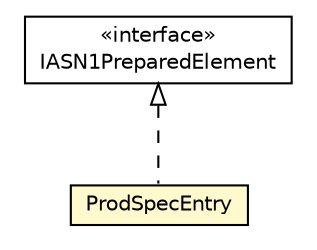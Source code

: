 #!/usr/local/bin/dot
#
# Class diagram 
# Generated by UMLGraph version R5_6-24-gf6e263 (http://www.umlgraph.org/)
#

digraph G {
	edge [fontname="Helvetica",fontsize=10,labelfontname="Helvetica",labelfontsize=10];
	node [fontname="Helvetica",fontsize=10,shape=plaintext];
	nodesep=0.25;
	ranksep=0.5;
	// org.universAAL.lddi.lib.ieeex73std.org.bn.coders.IASN1PreparedElement
	c6312086 [label=<<table title="org.universAAL.lddi.lib.ieeex73std.org.bn.coders.IASN1PreparedElement" border="0" cellborder="1" cellspacing="0" cellpadding="2" port="p" href="../../org/bn/coders/IASN1PreparedElement.html">
		<tr><td><table border="0" cellspacing="0" cellpadding="1">
<tr><td align="center" balign="center"> &#171;interface&#187; </td></tr>
<tr><td align="center" balign="center"> IASN1PreparedElement </td></tr>
		</table></td></tr>
		</table>>, URL="../../org/bn/coders/IASN1PreparedElement.html", fontname="Helvetica", fontcolor="black", fontsize=10.0];
	// org.universAAL.lddi.lib.ieeex73std.x73.p20601.ProdSpecEntry
	c6312236 [label=<<table title="org.universAAL.lddi.lib.ieeex73std.x73.p20601.ProdSpecEntry" border="0" cellborder="1" cellspacing="0" cellpadding="2" port="p" bgcolor="lemonChiffon" href="./ProdSpecEntry.html">
		<tr><td><table border="0" cellspacing="0" cellpadding="1">
<tr><td align="center" balign="center"> ProdSpecEntry </td></tr>
		</table></td></tr>
		</table>>, URL="./ProdSpecEntry.html", fontname="Helvetica", fontcolor="black", fontsize=10.0];
	//org.universAAL.lddi.lib.ieeex73std.x73.p20601.ProdSpecEntry implements org.universAAL.lddi.lib.ieeex73std.org.bn.coders.IASN1PreparedElement
	c6312086:p -> c6312236:p [dir=back,arrowtail=empty,style=dashed];
}

